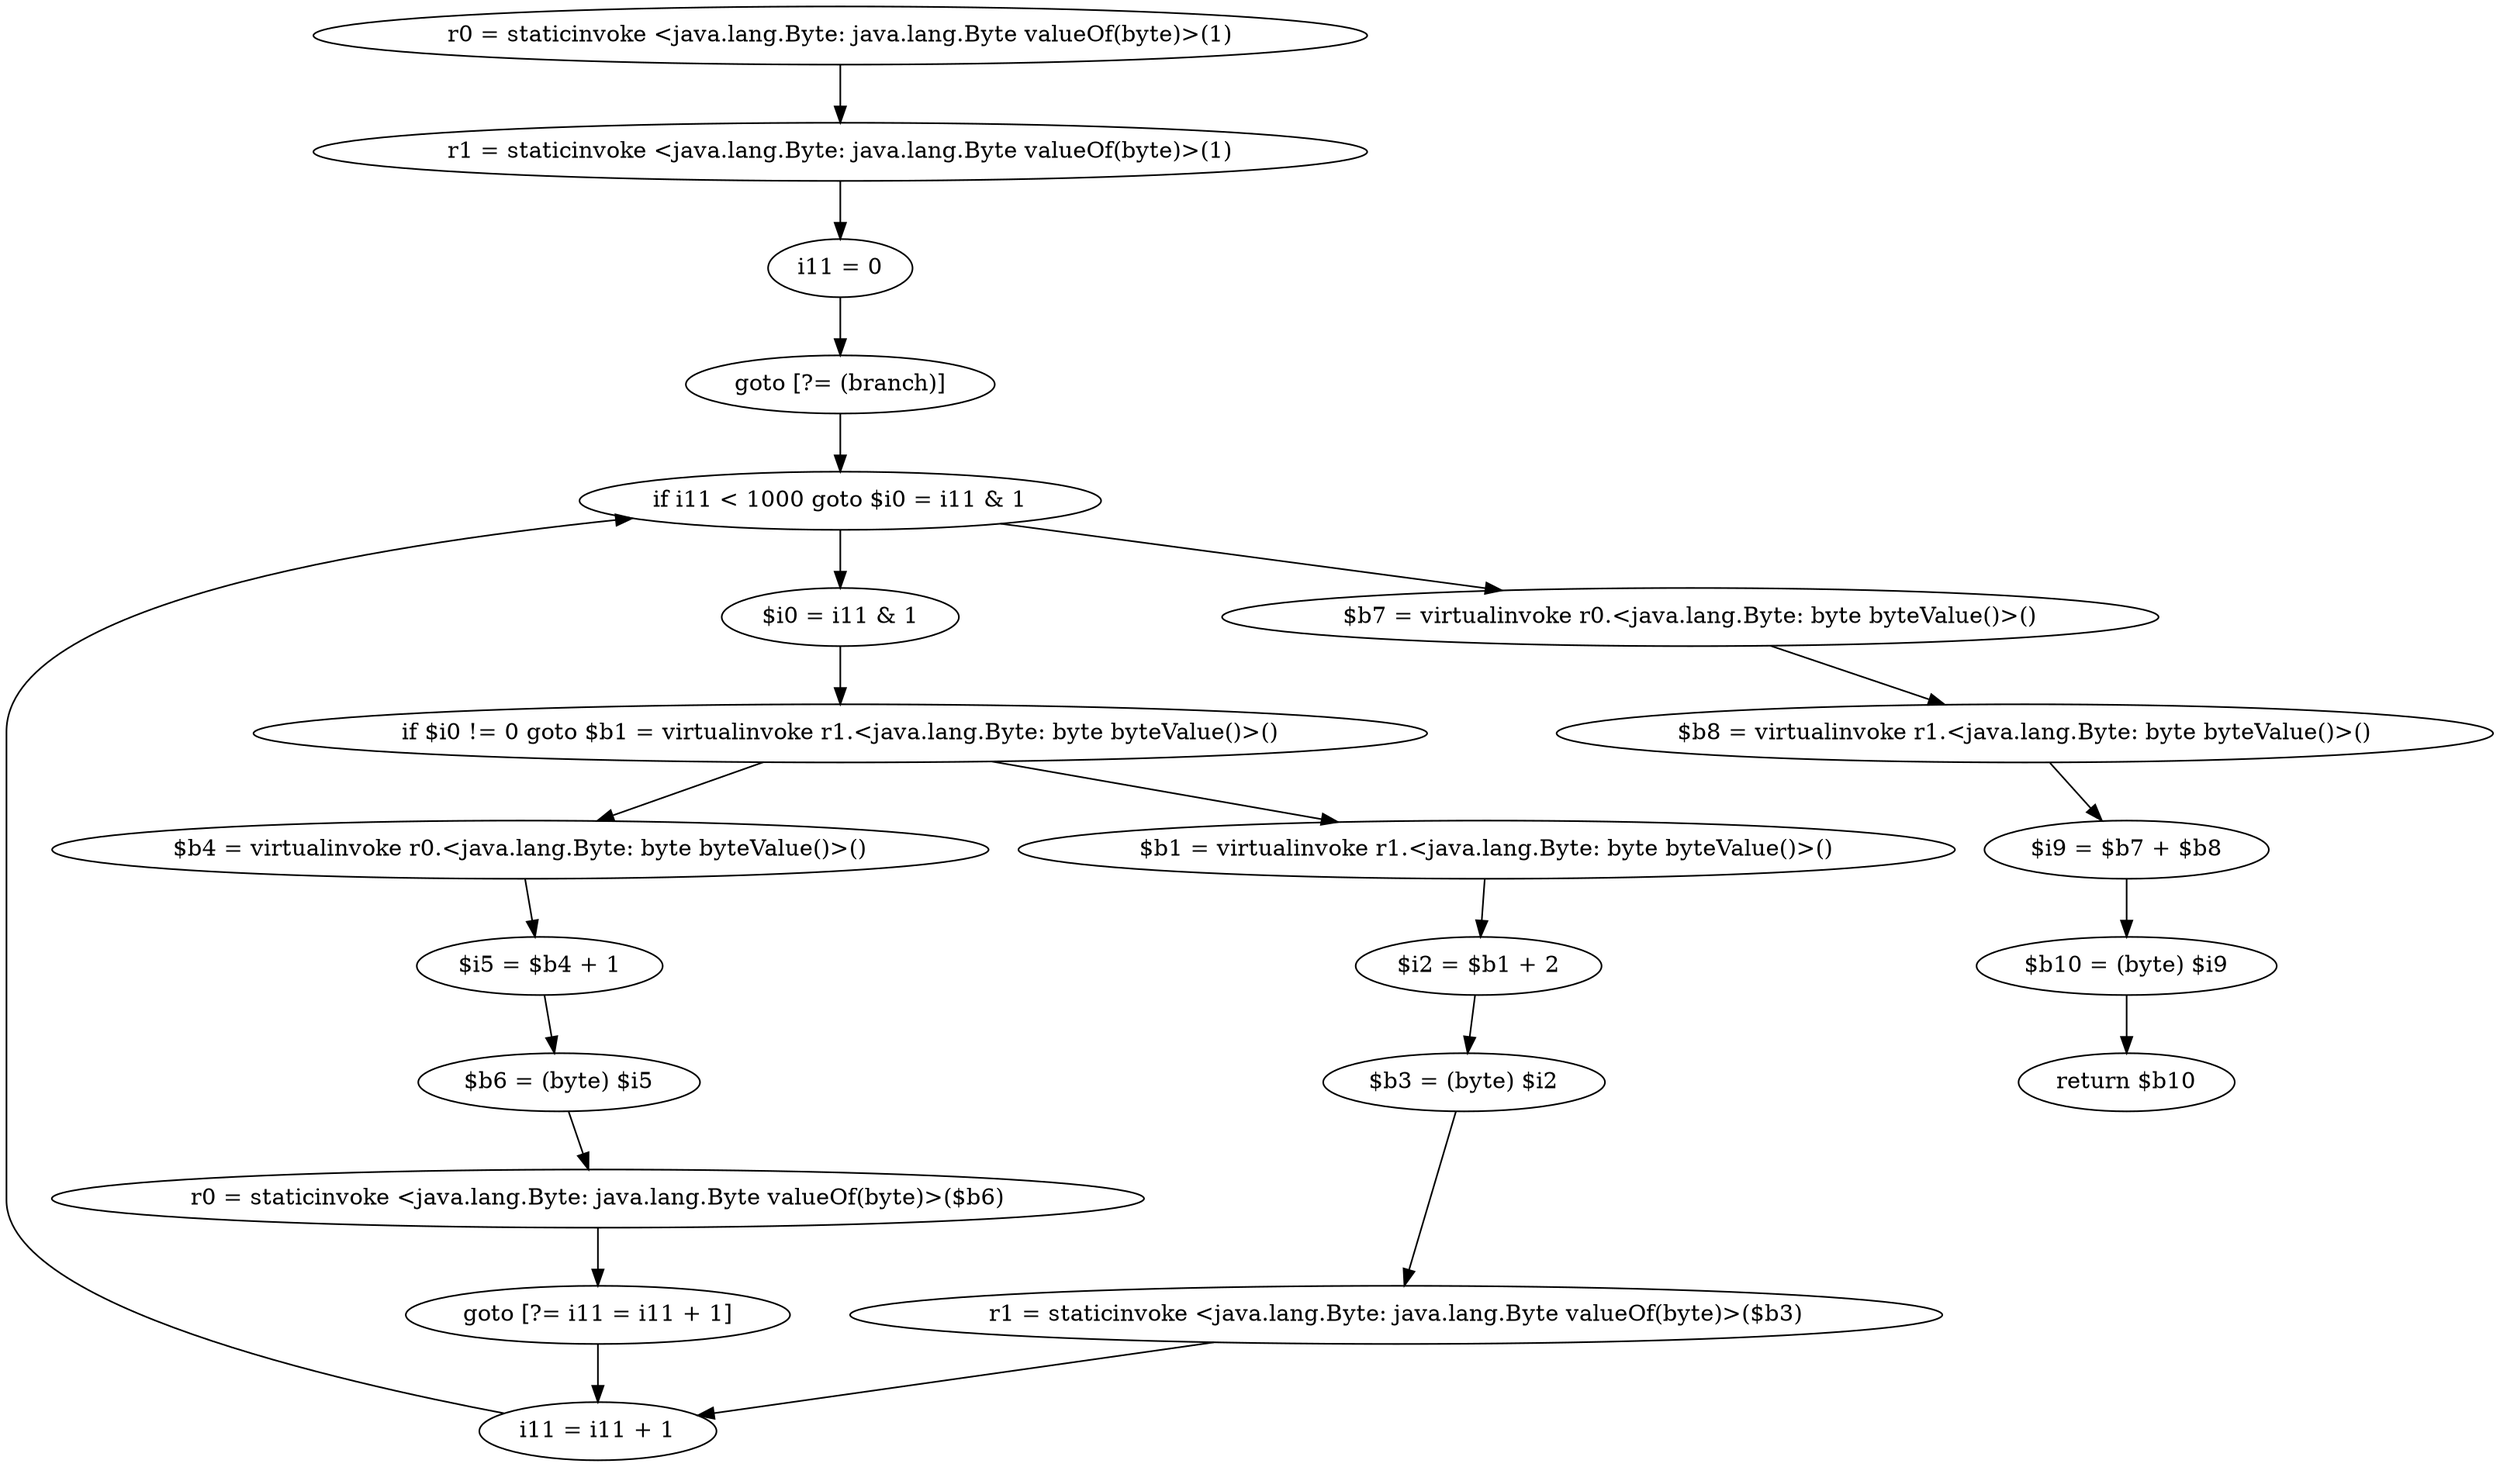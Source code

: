 digraph "unitGraph" {
    "r0 = staticinvoke <java.lang.Byte: java.lang.Byte valueOf(byte)>(1)"
    "r1 = staticinvoke <java.lang.Byte: java.lang.Byte valueOf(byte)>(1)"
    "i11 = 0"
    "goto [?= (branch)]"
    "$i0 = i11 & 1"
    "if $i0 != 0 goto $b1 = virtualinvoke r1.<java.lang.Byte: byte byteValue()>()"
    "$b4 = virtualinvoke r0.<java.lang.Byte: byte byteValue()>()"
    "$i5 = $b4 + 1"
    "$b6 = (byte) $i5"
    "r0 = staticinvoke <java.lang.Byte: java.lang.Byte valueOf(byte)>($b6)"
    "goto [?= i11 = i11 + 1]"
    "$b1 = virtualinvoke r1.<java.lang.Byte: byte byteValue()>()"
    "$i2 = $b1 + 2"
    "$b3 = (byte) $i2"
    "r1 = staticinvoke <java.lang.Byte: java.lang.Byte valueOf(byte)>($b3)"
    "i11 = i11 + 1"
    "if i11 < 1000 goto $i0 = i11 & 1"
    "$b7 = virtualinvoke r0.<java.lang.Byte: byte byteValue()>()"
    "$b8 = virtualinvoke r1.<java.lang.Byte: byte byteValue()>()"
    "$i9 = $b7 + $b8"
    "$b10 = (byte) $i9"
    "return $b10"
    "r0 = staticinvoke <java.lang.Byte: java.lang.Byte valueOf(byte)>(1)"->"r1 = staticinvoke <java.lang.Byte: java.lang.Byte valueOf(byte)>(1)";
    "r1 = staticinvoke <java.lang.Byte: java.lang.Byte valueOf(byte)>(1)"->"i11 = 0";
    "i11 = 0"->"goto [?= (branch)]";
    "goto [?= (branch)]"->"if i11 < 1000 goto $i0 = i11 & 1";
    "$i0 = i11 & 1"->"if $i0 != 0 goto $b1 = virtualinvoke r1.<java.lang.Byte: byte byteValue()>()";
    "if $i0 != 0 goto $b1 = virtualinvoke r1.<java.lang.Byte: byte byteValue()>()"->"$b4 = virtualinvoke r0.<java.lang.Byte: byte byteValue()>()";
    "if $i0 != 0 goto $b1 = virtualinvoke r1.<java.lang.Byte: byte byteValue()>()"->"$b1 = virtualinvoke r1.<java.lang.Byte: byte byteValue()>()";
    "$b4 = virtualinvoke r0.<java.lang.Byte: byte byteValue()>()"->"$i5 = $b4 + 1";
    "$i5 = $b4 + 1"->"$b6 = (byte) $i5";
    "$b6 = (byte) $i5"->"r0 = staticinvoke <java.lang.Byte: java.lang.Byte valueOf(byte)>($b6)";
    "r0 = staticinvoke <java.lang.Byte: java.lang.Byte valueOf(byte)>($b6)"->"goto [?= i11 = i11 + 1]";
    "goto [?= i11 = i11 + 1]"->"i11 = i11 + 1";
    "$b1 = virtualinvoke r1.<java.lang.Byte: byte byteValue()>()"->"$i2 = $b1 + 2";
    "$i2 = $b1 + 2"->"$b3 = (byte) $i2";
    "$b3 = (byte) $i2"->"r1 = staticinvoke <java.lang.Byte: java.lang.Byte valueOf(byte)>($b3)";
    "r1 = staticinvoke <java.lang.Byte: java.lang.Byte valueOf(byte)>($b3)"->"i11 = i11 + 1";
    "i11 = i11 + 1"->"if i11 < 1000 goto $i0 = i11 & 1";
    "if i11 < 1000 goto $i0 = i11 & 1"->"$b7 = virtualinvoke r0.<java.lang.Byte: byte byteValue()>()";
    "if i11 < 1000 goto $i0 = i11 & 1"->"$i0 = i11 & 1";
    "$b7 = virtualinvoke r0.<java.lang.Byte: byte byteValue()>()"->"$b8 = virtualinvoke r1.<java.lang.Byte: byte byteValue()>()";
    "$b8 = virtualinvoke r1.<java.lang.Byte: byte byteValue()>()"->"$i9 = $b7 + $b8";
    "$i9 = $b7 + $b8"->"$b10 = (byte) $i9";
    "$b10 = (byte) $i9"->"return $b10";
}
